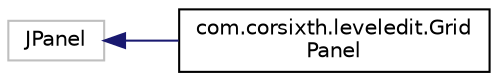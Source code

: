 digraph "Graphical Class Hierarchy"
{
 // LATEX_PDF_SIZE
  edge [fontname="Helvetica",fontsize="10",labelfontname="Helvetica",labelfontsize="10"];
  node [fontname="Helvetica",fontsize="10",shape=record];
  rankdir="LR";
  Node22 [label="JPanel",height=0.2,width=0.4,color="grey75", fillcolor="white", style="filled",tooltip=" "];
  Node22 -> Node0 [dir="back",color="midnightblue",fontsize="10",style="solid",fontname="Helvetica"];
  Node0 [label="com.corsixth.leveledit.Grid\lPanel",height=0.2,width=0.4,color="black", fillcolor="white", style="filled",URL="$classcom_1_1corsixth_1_1leveledit_1_1GridPanel.html",tooltip=" "];
}
